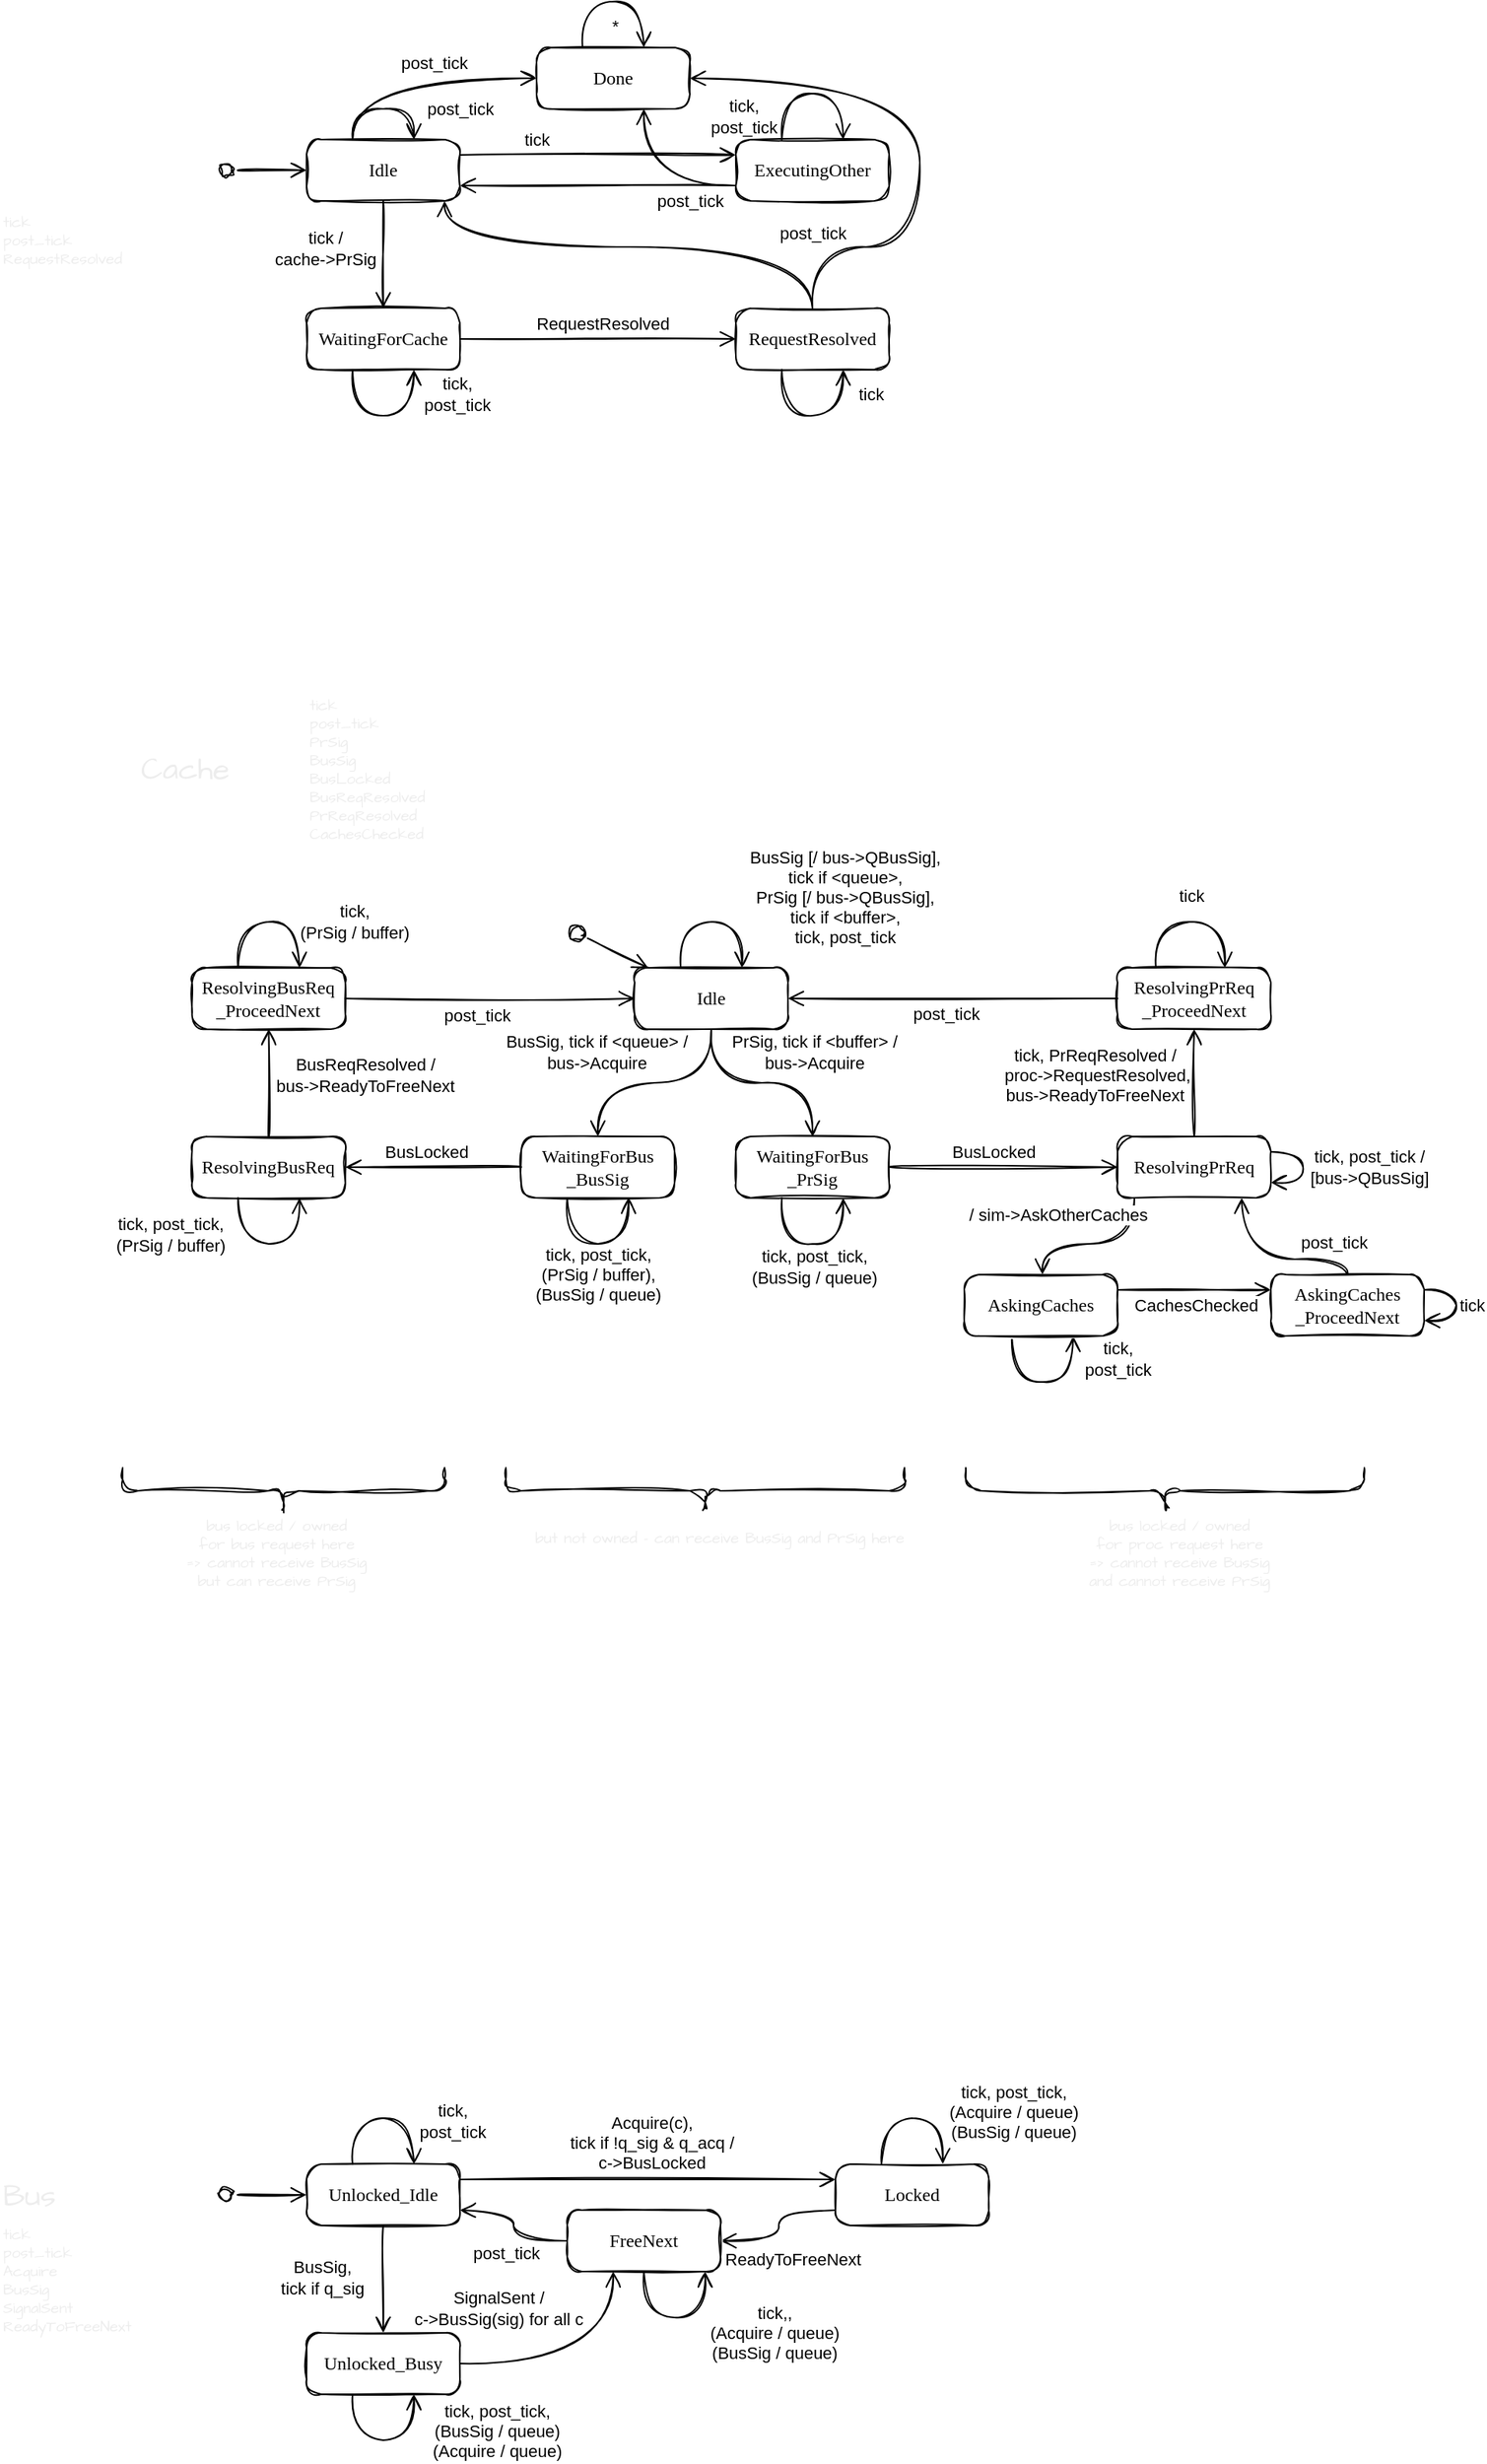 <mxfile version="20.5.3"><diagram name="Page-1" id="58cdce13-f638-feb5-8d6f-7d28b1aa9fa0"><mxGraphModel dx="981" dy="528" grid="1" gridSize="10" guides="1" tooltips="1" connect="1" arrows="1" fold="1" page="1" pageScale="1" pageWidth="1169" pageHeight="1654" math="0" shadow="0"><root><mxCell id="0"/><mxCell id="1" parent="0"/><mxCell id="382b91b5511bd0f7-1" value="" style="ellipse;html=1;shape=startState;rounded=1;shadow=0;comic=0;labelBackgroundColor=none;fontFamily=Verdana;fontSize=12;align=center;direction=south;sketch=1;" parent="1" vertex="1"><mxGeometry x="160" y="112.5" width="15" height="15" as="geometry"/></mxCell><mxCell id="382b91b5511bd0f7-6" value="Idle" style="rounded=1;whiteSpace=wrap;html=1;arcSize=24;shadow=0;comic=0;labelBackgroundColor=none;fontFamily=Verdana;fontSize=12;align=center;sketch=1;" parent="1" vertex="1"><mxGeometry x="220" y="100" width="100" height="40" as="geometry"/></mxCell><mxCell id="2a3bc250acf0617d-9" style="edgeStyle=orthogonalEdgeStyle;html=1;labelBackgroundColor=none;endArrow=open;endSize=8;fontFamily=Verdana;fontSize=12;align=left;rounded=1;sketch=1;curved=1;" parent="1" source="382b91b5511bd0f7-1" target="382b91b5511bd0f7-6" edge="1"><mxGeometry relative="1" as="geometry"/></mxCell><mxCell id="48g4FuNaFuZ4xopkXNud-1" value="ExecutingOther" style="rounded=1;whiteSpace=wrap;html=1;arcSize=24;shadow=0;comic=0;labelBackgroundColor=none;fontFamily=Verdana;fontSize=12;align=center;sketch=1;" parent="1" vertex="1"><mxGeometry x="500" y="100" width="100" height="40" as="geometry"/></mxCell><mxCell id="48g4FuNaFuZ4xopkXNud-3" style="edgeStyle=orthogonalEdgeStyle;html=1;labelBackgroundColor=none;endArrow=open;endSize=8;fontFamily=Verdana;fontSize=12;align=left;rounded=1;sketch=1;curved=1;" parent="1" source="382b91b5511bd0f7-6" target="48g4FuNaFuZ4xopkXNud-1" edge="1"><mxGeometry relative="1" as="geometry"><Array as="points"><mxPoint x="480" y="110"/><mxPoint x="480" y="110"/></Array><mxPoint x="340" y="190" as="sourcePoint"/><mxPoint x="340" y="130" as="targetPoint"/></mxGeometry></mxCell><mxCell id="48g4FuNaFuZ4xopkXNud-19" value="tick" style="edgeLabel;html=1;align=center;verticalAlign=middle;resizable=0;points=[];rounded=1;sketch=1;" parent="48g4FuNaFuZ4xopkXNud-3" vertex="1" connectable="0"><mxGeometry x="0.109" y="-1" relative="1" as="geometry"><mxPoint x="-50" y="-11" as="offset"/></mxGeometry></mxCell><mxCell id="48g4FuNaFuZ4xopkXNud-4" value="Done" style="rounded=1;whiteSpace=wrap;html=1;arcSize=24;shadow=0;comic=0;labelBackgroundColor=none;fontFamily=Verdana;fontSize=12;align=center;sketch=1;" parent="1" vertex="1"><mxGeometry x="370" y="40" width="100" height="40" as="geometry"/></mxCell><mxCell id="48g4FuNaFuZ4xopkXNud-5" style="edgeStyle=orthogonalEdgeStyle;html=1;labelBackgroundColor=none;endArrow=open;endSize=8;fontFamily=Verdana;fontSize=12;align=left;rounded=1;sketch=1;curved=1;" parent="1" source="382b91b5511bd0f7-6" target="48g4FuNaFuZ4xopkXNud-4" edge="1"><mxGeometry relative="1" as="geometry"><Array as="points"><mxPoint x="250" y="60"/></Array><mxPoint x="130" y="60.029" as="sourcePoint"/><mxPoint x="150" y="70" as="targetPoint"/></mxGeometry></mxCell><mxCell id="48g4FuNaFuZ4xopkXNud-18" value="&lt;div&gt;post_tick&lt;/div&gt;" style="edgeLabel;html=1;align=center;verticalAlign=middle;resizable=0;points=[];rounded=1;sketch=1;" parent="48g4FuNaFuZ4xopkXNud-5" vertex="1" connectable="0"><mxGeometry x="0.135" relative="1" as="geometry"><mxPoint x="2" y="-10" as="offset"/></mxGeometry></mxCell><mxCell id="48g4FuNaFuZ4xopkXNud-6" value="WaitingForCache" style="rounded=1;whiteSpace=wrap;html=1;arcSize=24;shadow=0;comic=0;labelBackgroundColor=none;fontFamily=Verdana;fontSize=12;align=center;sketch=1;" parent="1" vertex="1"><mxGeometry x="220" y="210" width="100" height="40" as="geometry"/></mxCell><mxCell id="48g4FuNaFuZ4xopkXNud-7" style="edgeStyle=orthogonalEdgeStyle;html=1;labelBackgroundColor=none;endArrow=open;endSize=8;fontFamily=Verdana;fontSize=12;align=left;rounded=1;sketch=1;curved=1;" parent="1" source="382b91b5511bd0f7-6" target="48g4FuNaFuZ4xopkXNud-6" edge="1"><mxGeometry relative="1" as="geometry"><Array as="points"><mxPoint x="270" y="170"/><mxPoint x="270" y="170"/></Array><mxPoint x="280.029" y="110" as="sourcePoint"/><mxPoint x="400" y="70.029" as="targetPoint"/></mxGeometry></mxCell><mxCell id="48g4FuNaFuZ4xopkXNud-79" value="&lt;div&gt;tick / &lt;br&gt;&lt;/div&gt;&lt;div&gt;cache-&amp;gt;PrSig&lt;/div&gt;" style="edgeLabel;html=1;align=center;verticalAlign=middle;resizable=0;points=[];rounded=1;sketch=1;" parent="48g4FuNaFuZ4xopkXNud-7" vertex="1" connectable="0"><mxGeometry x="-0.678" relative="1" as="geometry"><mxPoint x="-38" y="19" as="offset"/></mxGeometry></mxCell><mxCell id="48g4FuNaFuZ4xopkXNud-8" value="RequestResolved" style="rounded=1;whiteSpace=wrap;html=1;arcSize=24;shadow=0;comic=0;labelBackgroundColor=none;fontFamily=Verdana;fontSize=12;align=center;sketch=1;" parent="1" vertex="1"><mxGeometry x="500" y="210" width="100" height="40" as="geometry"/></mxCell><mxCell id="48g4FuNaFuZ4xopkXNud-9" style="edgeStyle=orthogonalEdgeStyle;html=1;labelBackgroundColor=none;endArrow=open;endSize=8;fontFamily=Verdana;fontSize=12;align=left;rounded=1;sketch=1;curved=1;" parent="1" source="48g4FuNaFuZ4xopkXNud-6" target="48g4FuNaFuZ4xopkXNud-8" edge="1"><mxGeometry relative="1" as="geometry"><Array as="points"><mxPoint x="420" y="230"/><mxPoint x="420" y="230"/></Array><mxPoint x="610.029" y="160" as="sourcePoint"/><mxPoint x="740" y="90.029" as="targetPoint"/></mxGeometry></mxCell><mxCell id="48g4FuNaFuZ4xopkXNud-21" value="RequestResolved" style="edgeLabel;html=1;align=center;verticalAlign=middle;resizable=0;points=[];rounded=1;sketch=1;" parent="48g4FuNaFuZ4xopkXNud-9" vertex="1" connectable="0"><mxGeometry x="-0.063" relative="1" as="geometry"><mxPoint x="8" y="-10" as="offset"/></mxGeometry></mxCell><mxCell id="48g4FuNaFuZ4xopkXNud-10" style="edgeStyle=orthogonalEdgeStyle;html=1;labelBackgroundColor=none;endArrow=open;endSize=8;fontFamily=Verdana;fontSize=12;align=left;rounded=1;sketch=1;curved=1;" parent="1" source="48g4FuNaFuZ4xopkXNud-8" target="382b91b5511bd0f7-6" edge="1"><mxGeometry relative="1" as="geometry"><Array as="points"><mxPoint x="550" y="170"/><mxPoint x="310" y="170"/></Array><mxPoint x="330" y="240" as="sourcePoint"/><mxPoint x="590" y="240" as="targetPoint"/></mxGeometry></mxCell><mxCell id="48g4FuNaFuZ4xopkXNud-11" style="edgeStyle=orthogonalEdgeStyle;html=1;labelBackgroundColor=none;endArrow=open;endSize=8;fontFamily=Verdana;fontSize=12;align=left;rounded=1;sketch=1;curved=1;" parent="1" source="48g4FuNaFuZ4xopkXNud-8" target="48g4FuNaFuZ4xopkXNud-4" edge="1"><mxGeometry relative="1" as="geometry"><Array as="points"><mxPoint x="550" y="170"/><mxPoint x="620" y="170"/><mxPoint x="620" y="60"/></Array><mxPoint x="640.029" y="220" as="sourcePoint"/><mxPoint x="320.029" y="150" as="targetPoint"/></mxGeometry></mxCell><mxCell id="48g4FuNaFuZ4xopkXNud-16" value="post_tick" style="edgeLabel;html=1;align=center;verticalAlign=middle;resizable=0;points=[];rounded=1;sketch=1;" parent="48g4FuNaFuZ4xopkXNud-11" vertex="1" connectable="0"><mxGeometry x="-0.924" y="-1" relative="1" as="geometry"><mxPoint x="-1" y="-35" as="offset"/></mxGeometry></mxCell><mxCell id="48g4FuNaFuZ4xopkXNud-12" style="edgeStyle=orthogonalEdgeStyle;html=1;labelBackgroundColor=none;endArrow=open;endSize=8;fontFamily=Verdana;fontSize=12;align=left;rounded=1;sketch=1;curved=1;" parent="1" source="48g4FuNaFuZ4xopkXNud-1" target="48g4FuNaFuZ4xopkXNud-1" edge="1"><mxGeometry relative="1" as="geometry"><Array as="points"><mxPoint x="530" y="70"/><mxPoint x="570" y="70"/></Array><mxPoint x="499.999" y="80" as="sourcePoint"/><mxPoint x="619.97" y="40.029" as="targetPoint"/></mxGeometry></mxCell><mxCell id="48g4FuNaFuZ4xopkXNud-34" value="&lt;div&gt;tick,&lt;/div&gt;&lt;div&gt;post_tick&lt;br&gt;&lt;/div&gt;" style="edgeLabel;html=1;align=center;verticalAlign=middle;resizable=0;points=[];rounded=1;sketch=1;" parent="48g4FuNaFuZ4xopkXNud-12" vertex="1" connectable="0"><mxGeometry x="-0.175" y="-2" relative="1" as="geometry"><mxPoint x="-37" y="13" as="offset"/></mxGeometry></mxCell><mxCell id="48g4FuNaFuZ4xopkXNud-13" style="edgeStyle=orthogonalEdgeStyle;html=1;labelBackgroundColor=none;endArrow=open;endSize=8;fontFamily=Verdana;fontSize=12;align=left;rounded=1;sketch=1;curved=1;" parent="1" source="48g4FuNaFuZ4xopkXNud-6" target="48g4FuNaFuZ4xopkXNud-6" edge="1"><mxGeometry relative="1" as="geometry"><Array as="points"><mxPoint x="250" y="280"/><mxPoint x="290" y="280"/></Array><mxPoint x="620.029" y="319.97" as="sourcePoint"/><mxPoint x="660.029" y="319.97" as="targetPoint"/></mxGeometry></mxCell><mxCell id="48g4FuNaFuZ4xopkXNud-17" value="&lt;div&gt;tick,&lt;/div&gt;&lt;div&gt;post_tick&lt;br&gt;&lt;/div&gt;" style="edgeLabel;html=1;align=center;verticalAlign=middle;resizable=0;points=[];rounded=1;sketch=1;" parent="48g4FuNaFuZ4xopkXNud-13" vertex="1" connectable="0"><mxGeometry x="0.157" y="-2" relative="1" as="geometry"><mxPoint x="40" y="-16" as="offset"/></mxGeometry></mxCell><mxCell id="48g4FuNaFuZ4xopkXNud-14" style="edgeStyle=orthogonalEdgeStyle;html=1;labelBackgroundColor=none;endArrow=open;endSize=8;fontFamily=Verdana;fontSize=12;align=left;rounded=1;sketch=1;curved=1;" parent="1" source="48g4FuNaFuZ4xopkXNud-1" target="382b91b5511bd0f7-6" edge="1"><mxGeometry relative="1" as="geometry"><Array as="points"><mxPoint x="450" y="130"/><mxPoint x="450" y="130"/></Array><mxPoint x="330" y="120.029" as="sourcePoint"/><mxPoint x="590" y="120.029" as="targetPoint"/></mxGeometry></mxCell><mxCell id="48g4FuNaFuZ4xopkXNud-20" value="post_tick" style="edgeLabel;html=1;align=center;verticalAlign=middle;resizable=0;points=[];rounded=1;sketch=1;" parent="48g4FuNaFuZ4xopkXNud-14" vertex="1" connectable="0"><mxGeometry x="-0.052" y="1" relative="1" as="geometry"><mxPoint x="55" y="9" as="offset"/></mxGeometry></mxCell><mxCell id="48g4FuNaFuZ4xopkXNud-22" value="" style="ellipse;html=1;shape=startState;rounded=1;shadow=0;comic=0;labelBackgroundColor=none;fontFamily=Verdana;fontSize=12;align=center;direction=south;sketch=1;" parent="1" vertex="1"><mxGeometry x="389" y="610" width="15" height="15" as="geometry"/></mxCell><mxCell id="48g4FuNaFuZ4xopkXNud-23" value="Idle" style="rounded=1;whiteSpace=wrap;html=1;arcSize=24;shadow=0;comic=0;labelBackgroundColor=none;fontFamily=Verdana;fontSize=12;align=center;sketch=1;" parent="1" vertex="1"><mxGeometry x="434" y="639.97" width="100" height="40" as="geometry"/></mxCell><mxCell id="48g4FuNaFuZ4xopkXNud-24" style="html=1;labelBackgroundColor=none;endArrow=open;endSize=8;fontFamily=Verdana;fontSize=12;align=left;rounded=1;sketch=1;" parent="1" source="48g4FuNaFuZ4xopkXNud-22" target="48g4FuNaFuZ4xopkXNud-23" edge="1"><mxGeometry relative="1" as="geometry"/></mxCell><mxCell id="48g4FuNaFuZ4xopkXNud-26" value="ResolvingPrReq" style="rounded=1;whiteSpace=wrap;html=1;arcSize=24;shadow=0;comic=0;labelBackgroundColor=none;fontFamily=Verdana;fontSize=12;align=center;sketch=1;" parent="1" vertex="1"><mxGeometry x="749" y="749.97" width="100" height="40" as="geometry"/></mxCell><mxCell id="48g4FuNaFuZ4xopkXNud-30" style="edgeStyle=orthogonalEdgeStyle;html=1;labelBackgroundColor=none;endArrow=open;endSize=8;fontFamily=Verdana;fontSize=12;align=left;rounded=1;sketch=1;curved=1;" parent="1" source="48g4FuNaFuZ4xopkXNud-23" target="48g4FuNaFuZ4xopkXNud-23" edge="1"><mxGeometry relative="1" as="geometry"><Array as="points"><mxPoint x="464" y="610"/><mxPoint x="504" y="610"/></Array><mxPoint x="388.999" y="589.94" as="sourcePoint"/><mxPoint x="428.999" y="589.94" as="targetPoint"/></mxGeometry></mxCell><mxCell id="48g4FuNaFuZ4xopkXNud-31" value="&lt;div&gt;BusSig [/ bus-&amp;gt;QBusSig], &lt;br&gt;&lt;/div&gt;&lt;div&gt;tick if &amp;lt;queue&amp;gt;,&lt;/div&gt;&lt;div&gt;PrSig [/ bus-&amp;gt;QBusSig],&lt;br&gt;&lt;/div&gt;&lt;div&gt;tick if &amp;lt;buffer&amp;gt;,&lt;/div&gt;&lt;div&gt;tick, post_tick&lt;/div&gt;" style="edgeLabel;html=1;align=center;verticalAlign=middle;resizable=0;points=[];rounded=1;sketch=1;" parent="48g4FuNaFuZ4xopkXNud-30" vertex="1" connectable="0"><mxGeometry x="0.157" y="-2" relative="1" as="geometry"><mxPoint x="79" y="-18" as="offset"/></mxGeometry></mxCell><mxCell id="48g4FuNaFuZ4xopkXNud-35" style="edgeStyle=orthogonalEdgeStyle;html=1;labelBackgroundColor=none;endArrow=open;endSize=8;fontFamily=Verdana;fontSize=12;align=left;rounded=1;sketch=1;curved=1;" parent="1" source="48g4FuNaFuZ4xopkXNud-26" target="48g4FuNaFuZ4xopkXNud-26" edge="1"><mxGeometry relative="1" as="geometry"><Array as="points"><mxPoint x="870" y="760"/><mxPoint x="870" y="780"/></Array><mxPoint x="778.999" y="639.97" as="sourcePoint"/><mxPoint x="904" y="810" as="targetPoint"/></mxGeometry></mxCell><mxCell id="48g4FuNaFuZ4xopkXNud-36" value="&lt;div&gt;tick, post_tick / &lt;br&gt;&lt;/div&gt;&lt;div&gt;[bus-&amp;gt;QBusSig]&lt;/div&gt;" style="edgeLabel;html=1;align=center;verticalAlign=middle;resizable=0;points=[];rounded=1;sketch=1;" parent="48g4FuNaFuZ4xopkXNud-35" vertex="1" connectable="0"><mxGeometry x="-0.175" y="-2" relative="1" as="geometry"><mxPoint x="45" y="5" as="offset"/></mxGeometry></mxCell><mxCell id="48g4FuNaFuZ4xopkXNud-38" value="&lt;div&gt;WaitingForBus&lt;/div&gt;&lt;div&gt;_PrSig&lt;br&gt;&lt;/div&gt;" style="rounded=1;whiteSpace=wrap;html=1;arcSize=24;shadow=0;comic=0;labelBackgroundColor=none;fontFamily=Verdana;fontSize=12;align=center;sketch=1;" parent="1" vertex="1"><mxGeometry x="500" y="749.97" width="100" height="40" as="geometry"/></mxCell><mxCell id="48g4FuNaFuZ4xopkXNud-39" style="edgeStyle=orthogonalEdgeStyle;html=1;labelBackgroundColor=none;endArrow=open;endSize=8;fontFamily=Verdana;fontSize=12;align=left;rounded=1;sketch=1;curved=1;" parent="1" source="48g4FuNaFuZ4xopkXNud-23" target="48g4FuNaFuZ4xopkXNud-38" edge="1"><mxGeometry relative="1" as="geometry"><Array as="points"/><mxPoint x="484.029" y="679.97" as="sourcePoint"/><mxPoint x="614" y="609.999" as="targetPoint"/></mxGeometry></mxCell><mxCell id="48g4FuNaFuZ4xopkXNud-42" value="&lt;div&gt;PrSig, tick if &amp;lt;buffer&amp;gt; /&lt;/div&gt;&lt;div&gt;bus-&amp;gt;Acquire&lt;br&gt;&lt;/div&gt;" style="edgeLabel;html=1;align=center;verticalAlign=middle;resizable=0;points=[];rounded=1;sketch=1;" parent="48g4FuNaFuZ4xopkXNud-39" vertex="1" connectable="0"><mxGeometry x="0.269" y="1" relative="1" as="geometry"><mxPoint x="15" y="-19" as="offset"/></mxGeometry></mxCell><mxCell id="48g4FuNaFuZ4xopkXNud-40" style="edgeStyle=orthogonalEdgeStyle;html=1;labelBackgroundColor=none;endArrow=open;endSize=8;fontFamily=Verdana;fontSize=12;align=left;rounded=1;sketch=1;curved=1;" parent="1" source="48g4FuNaFuZ4xopkXNud-38" target="48g4FuNaFuZ4xopkXNud-38" edge="1"><mxGeometry relative="1" as="geometry"><Array as="points"><mxPoint x="530" y="820"/><mxPoint x="570" y="820"/></Array><mxPoint x="834.029" y="859.94" as="sourcePoint"/><mxPoint x="874.029" y="859.94" as="targetPoint"/></mxGeometry></mxCell><mxCell id="48g4FuNaFuZ4xopkXNud-41" value="&lt;div&gt;tick, post_tick,&lt;/div&gt;&lt;div&gt;(BusSig / queue)&lt;br&gt;&lt;/div&gt;" style="edgeLabel;html=1;align=center;verticalAlign=middle;resizable=0;points=[];rounded=1;sketch=1;" parent="48g4FuNaFuZ4xopkXNud-40" vertex="1" connectable="0"><mxGeometry x="0.157" y="-2" relative="1" as="geometry"><mxPoint x="-7" y="13" as="offset"/></mxGeometry></mxCell><mxCell id="48g4FuNaFuZ4xopkXNud-43" style="edgeStyle=orthogonalEdgeStyle;html=1;labelBackgroundColor=none;endArrow=open;endSize=8;fontFamily=Verdana;fontSize=12;align=left;rounded=1;sketch=1;curved=1;" parent="1" source="48g4FuNaFuZ4xopkXNud-38" target="48g4FuNaFuZ4xopkXNud-26" edge="1"><mxGeometry relative="1" as="geometry"><Array as="points"><mxPoint x="829" y="769.97"/></Array><mxPoint x="544" y="659.999" as="sourcePoint"/><mxPoint x="789" y="659.999" as="targetPoint"/></mxGeometry></mxCell><mxCell id="48g4FuNaFuZ4xopkXNud-44" value="&lt;div&gt;BusLocked&lt;/div&gt;" style="edgeLabel;html=1;align=center;verticalAlign=middle;resizable=0;points=[];rounded=1;sketch=1;" parent="48g4FuNaFuZ4xopkXNud-43" vertex="1" connectable="0"><mxGeometry x="0.135" relative="1" as="geometry"><mxPoint x="-17" y="-10" as="offset"/></mxGeometry></mxCell><mxCell id="48g4FuNaFuZ4xopkXNud-45" value="" style="ellipse;html=1;shape=startState;rounded=1;shadow=0;comic=0;labelBackgroundColor=none;fontFamily=Verdana;fontSize=12;align=center;direction=south;sketch=1;" parent="1" vertex="1"><mxGeometry x="160" y="1432.5" width="15" height="15" as="geometry"/></mxCell><mxCell id="48g4FuNaFuZ4xopkXNud-46" value="Unlocked_Idle" style="rounded=1;whiteSpace=wrap;html=1;arcSize=24;shadow=0;comic=0;labelBackgroundColor=none;fontFamily=Verdana;fontSize=12;align=center;sketch=1;" parent="1" vertex="1"><mxGeometry x="220" y="1420" width="100" height="40" as="geometry"/></mxCell><mxCell id="48g4FuNaFuZ4xopkXNud-47" style="edgeStyle=orthogonalEdgeStyle;html=1;labelBackgroundColor=none;endArrow=open;endSize=8;fontFamily=Verdana;fontSize=12;align=left;rounded=1;sketch=1;curved=1;" parent="1" source="48g4FuNaFuZ4xopkXNud-45" target="48g4FuNaFuZ4xopkXNud-46" edge="1"><mxGeometry relative="1" as="geometry"/></mxCell><mxCell id="48g4FuNaFuZ4xopkXNud-48" value="Locked" style="rounded=1;whiteSpace=wrap;html=1;arcSize=24;shadow=0;comic=0;labelBackgroundColor=none;fontFamily=Verdana;fontSize=12;align=center;sketch=1;" parent="1" vertex="1"><mxGeometry x="565" y="1420" width="100" height="40" as="geometry"/></mxCell><mxCell id="48g4FuNaFuZ4xopkXNud-49" style="edgeStyle=orthogonalEdgeStyle;html=1;labelBackgroundColor=none;endArrow=open;endSize=8;fontFamily=Verdana;fontSize=12;align=left;rounded=1;sketch=1;curved=1;" parent="1" source="48g4FuNaFuZ4xopkXNud-46" target="48g4FuNaFuZ4xopkXNud-48" edge="1"><mxGeometry relative="1" as="geometry"><Array as="points"><mxPoint x="415" y="1430"/><mxPoint x="415" y="1430"/></Array><mxPoint x="130" y="1380.029" as="sourcePoint"/><mxPoint x="150" y="1390" as="targetPoint"/></mxGeometry></mxCell><mxCell id="48g4FuNaFuZ4xopkXNud-50" value="&lt;div&gt;Acquire(c),&lt;/div&gt;&lt;div&gt;tick if !q_sig &amp;amp; q_acq / &lt;br&gt;&lt;/div&gt;&lt;div&gt;c-&amp;gt;BusLocked&lt;/div&gt;" style="edgeLabel;html=1;align=center;verticalAlign=middle;resizable=0;points=[];rounded=1;sketch=1;" parent="48g4FuNaFuZ4xopkXNud-49" vertex="1" connectable="0"><mxGeometry x="0.135" relative="1" as="geometry"><mxPoint x="-14" y="-24" as="offset"/></mxGeometry></mxCell><mxCell id="48g4FuNaFuZ4xopkXNud-51" style="edgeStyle=orthogonalEdgeStyle;html=1;labelBackgroundColor=none;endArrow=open;endSize=8;fontFamily=Verdana;fontSize=12;align=left;rounded=1;sketch=1;curved=1;" parent="1" source="48g4FuNaFuZ4xopkXNud-46" target="48g4FuNaFuZ4xopkXNud-46" edge="1"><mxGeometry relative="1" as="geometry"><Array as="points"><mxPoint x="250" y="1390"/><mxPoint x="290" y="1390"/></Array><mxPoint x="174.999" y="1369.97" as="sourcePoint"/><mxPoint x="214.999" y="1369.97" as="targetPoint"/></mxGeometry></mxCell><mxCell id="48g4FuNaFuZ4xopkXNud-52" value="&lt;div&gt;tick,&lt;/div&gt;&lt;div&gt;post_tick&lt;br&gt;&lt;/div&gt;" style="edgeLabel;html=1;align=center;verticalAlign=middle;resizable=0;points=[];rounded=1;sketch=1;" parent="48g4FuNaFuZ4xopkXNud-51" vertex="1" connectable="0"><mxGeometry x="0.157" y="-2" relative="1" as="geometry"><mxPoint x="37" as="offset"/></mxGeometry></mxCell><mxCell id="48g4FuNaFuZ4xopkXNud-53" style="edgeStyle=orthogonalEdgeStyle;html=1;labelBackgroundColor=none;endArrow=open;endSize=8;fontFamily=Verdana;fontSize=12;align=left;rounded=1;sketch=1;curved=1;" parent="1" source="48g4FuNaFuZ4xopkXNud-48" target="48g4FuNaFuZ4xopkXNud-64" edge="1"><mxGeometry relative="1" as="geometry"><Array as="points"><mxPoint x="528" y="1450"/><mxPoint x="528" y="1470"/></Array><mxPoint x="330" y="1459.999" as="sourcePoint"/><mxPoint x="575" y="1459.999" as="targetPoint"/></mxGeometry></mxCell><mxCell id="48g4FuNaFuZ4xopkXNud-54" value="ReadyToFreeNext" style="edgeLabel;html=1;align=center;verticalAlign=middle;resizable=0;points=[];rounded=1;sketch=1;" parent="48g4FuNaFuZ4xopkXNud-53" vertex="1" connectable="0"><mxGeometry x="0.135" relative="1" as="geometry"><mxPoint x="9" y="15" as="offset"/></mxGeometry></mxCell><mxCell id="48g4FuNaFuZ4xopkXNud-55" style="edgeStyle=orthogonalEdgeStyle;html=1;labelBackgroundColor=none;endArrow=open;endSize=8;fontFamily=Verdana;fontSize=12;align=left;rounded=1;sketch=1;curved=1;" parent="1" source="48g4FuNaFuZ4xopkXNud-48" target="48g4FuNaFuZ4xopkXNud-48" edge="1"><mxGeometry relative="1" as="geometry"><Array as="points"><mxPoint x="595" y="1390"/><mxPoint x="635" y="1390"/></Array><mxPoint x="594.999" y="1420" as="sourcePoint"/><mxPoint x="634.999" y="1420" as="targetPoint"/></mxGeometry></mxCell><mxCell id="48g4FuNaFuZ4xopkXNud-56" value="&lt;div&gt;tick, post_tick,&lt;/div&gt;&lt;div&gt;(Acquire / queue)&lt;/div&gt;&lt;div&gt;(BusSig / queue)&lt;br&gt;&lt;/div&gt;" style="edgeLabel;html=1;align=center;verticalAlign=middle;resizable=0;points=[];rounded=1;sketch=1;" parent="48g4FuNaFuZ4xopkXNud-55" vertex="1" connectable="0"><mxGeometry x="-0.175" y="-2" relative="1" as="geometry"><mxPoint x="74" y="-6" as="offset"/></mxGeometry></mxCell><mxCell id="48g4FuNaFuZ4xopkXNud-57" value="Unlocked_Busy" style="rounded=1;whiteSpace=wrap;html=1;arcSize=24;shadow=0;comic=0;labelBackgroundColor=none;fontFamily=Verdana;fontSize=12;align=center;sketch=1;" parent="1" vertex="1"><mxGeometry x="220" y="1530" width="100" height="40" as="geometry"/></mxCell><mxCell id="48g4FuNaFuZ4xopkXNud-58" style="edgeStyle=orthogonalEdgeStyle;html=1;labelBackgroundColor=none;endArrow=open;endSize=8;fontFamily=Verdana;fontSize=12;align=left;rounded=1;sketch=1;curved=1;" parent="1" source="48g4FuNaFuZ4xopkXNud-46" target="48g4FuNaFuZ4xopkXNud-57" edge="1"><mxGeometry relative="1" as="geometry"><Array as="points"><mxPoint x="270" y="1480"/><mxPoint x="270" y="1480"/></Array><mxPoint x="270.029" y="1460" as="sourcePoint"/><mxPoint x="400" y="1390.029" as="targetPoint"/></mxGeometry></mxCell><mxCell id="48g4FuNaFuZ4xopkXNud-59" value="&lt;div&gt;BusSig, &lt;br&gt;&lt;/div&gt;&lt;div&gt;tick if q_sig&lt;br&gt;&lt;/div&gt;" style="edgeLabel;html=1;align=center;verticalAlign=middle;resizable=0;points=[];rounded=1;sketch=1;" parent="48g4FuNaFuZ4xopkXNud-58" vertex="1" connectable="0"><mxGeometry x="0.269" y="1" relative="1" as="geometry"><mxPoint x="-41" y="-11" as="offset"/></mxGeometry></mxCell><mxCell id="48g4FuNaFuZ4xopkXNud-60" style="edgeStyle=orthogonalEdgeStyle;html=1;labelBackgroundColor=none;endArrow=open;endSize=8;fontFamily=Verdana;fontSize=12;align=left;rounded=1;sketch=1;curved=1;" parent="1" source="48g4FuNaFuZ4xopkXNud-57" target="48g4FuNaFuZ4xopkXNud-57" edge="1"><mxGeometry relative="1" as="geometry"><Array as="points"><mxPoint x="250" y="1600"/><mxPoint x="290" y="1600"/></Array><mxPoint x="620.029" y="1639.97" as="sourcePoint"/><mxPoint x="660.029" y="1639.97" as="targetPoint"/></mxGeometry></mxCell><mxCell id="48g4FuNaFuZ4xopkXNud-61" value="&lt;div&gt;tick, post_tick,&lt;/div&gt;&lt;div&gt;(BusSig / queue)&lt;/div&gt;&lt;div&gt;(Acquire / queue)&lt;br&gt;&lt;/div&gt;" style="edgeLabel;html=1;align=center;verticalAlign=middle;resizable=0;points=[];rounded=1;sketch=1;" parent="48g4FuNaFuZ4xopkXNud-60" vertex="1" connectable="0"><mxGeometry x="0.157" y="-2" relative="1" as="geometry"><mxPoint x="66" y="-8" as="offset"/></mxGeometry></mxCell><mxCell id="48g4FuNaFuZ4xopkXNud-64" value="FreeNext" style="rounded=1;whiteSpace=wrap;html=1;arcSize=24;shadow=0;comic=0;labelBackgroundColor=none;fontFamily=Verdana;fontSize=12;align=center;sketch=1;" parent="1" vertex="1"><mxGeometry x="390" y="1450" width="100" height="40" as="geometry"/></mxCell><mxCell id="48g4FuNaFuZ4xopkXNud-65" style="edgeStyle=orthogonalEdgeStyle;html=1;labelBackgroundColor=none;endArrow=open;endSize=8;fontFamily=Verdana;fontSize=12;align=left;rounded=1;sketch=1;curved=1;" parent="1" source="48g4FuNaFuZ4xopkXNud-64" target="48g4FuNaFuZ4xopkXNud-46" edge="1"><mxGeometry relative="1" as="geometry"><Array as="points"><mxPoint x="355" y="1470"/><mxPoint x="355" y="1450"/></Array><mxPoint x="415" y="1349.999" as="sourcePoint"/><mxPoint x="340" y="1379.999" as="targetPoint"/></mxGeometry></mxCell><mxCell id="48g4FuNaFuZ4xopkXNud-66" value="post_tick" style="edgeLabel;html=1;align=center;verticalAlign=middle;resizable=0;points=[];rounded=1;sketch=1;" parent="48g4FuNaFuZ4xopkXNud-65" vertex="1" connectable="0"><mxGeometry x="0.135" relative="1" as="geometry"><mxPoint x="-5" y="24" as="offset"/></mxGeometry></mxCell><mxCell id="48g4FuNaFuZ4xopkXNud-68" style="edgeStyle=orthogonalEdgeStyle;html=1;labelBackgroundColor=none;endArrow=open;endSize=8;fontFamily=Verdana;fontSize=12;align=left;rounded=1;sketch=1;curved=1;" parent="1" source="48g4FuNaFuZ4xopkXNud-57" target="48g4FuNaFuZ4xopkXNud-64" edge="1"><mxGeometry relative="1" as="geometry"><Array as="points"><mxPoint x="420" y="1550"/></Array><mxPoint x="260.029" y="1470" as="sourcePoint"/><mxPoint x="260.029" y="1540" as="targetPoint"/></mxGeometry></mxCell><mxCell id="48g4FuNaFuZ4xopkXNud-69" value="&lt;div&gt;SignalSent /&lt;/div&gt;&lt;div&gt;c-&amp;gt;BusSig(sig) for all c&lt;br&gt;&lt;/div&gt;" style="edgeLabel;html=1;align=center;verticalAlign=middle;resizable=0;points=[];rounded=1;sketch=1;" parent="48g4FuNaFuZ4xopkXNud-68" vertex="1" connectable="0"><mxGeometry x="0.269" y="1" relative="1" as="geometry"><mxPoint x="-74" y="-35" as="offset"/></mxGeometry></mxCell><mxCell id="48g4FuNaFuZ4xopkXNud-74" value="&lt;div&gt;ResolvingPrReq&lt;/div&gt;&lt;div&gt;_ProceedNext&lt;br&gt;&lt;/div&gt;" style="rounded=1;whiteSpace=wrap;html=1;arcSize=24;shadow=0;comic=0;labelBackgroundColor=none;fontFamily=Verdana;fontSize=12;align=center;sketch=1;" parent="1" vertex="1"><mxGeometry x="749" y="639.97" width="100" height="40" as="geometry"/></mxCell><mxCell id="48g4FuNaFuZ4xopkXNud-75" style="edgeStyle=orthogonalEdgeStyle;html=1;labelBackgroundColor=none;endArrow=open;endSize=8;fontFamily=Verdana;fontSize=12;align=left;rounded=1;sketch=1;curved=1;" parent="1" source="48g4FuNaFuZ4xopkXNud-26" target="48g4FuNaFuZ4xopkXNud-74" edge="1"><mxGeometry relative="1" as="geometry"><Array as="points"><mxPoint x="799" y="730"/><mxPoint x="799" y="730"/></Array><mxPoint x="789" y="649.97" as="sourcePoint"/><mxPoint x="829" y="649.97" as="targetPoint"/></mxGeometry></mxCell><mxCell id="48g4FuNaFuZ4xopkXNud-76" value="tick, PrReqResolved /&lt;div&gt;&amp;nbsp;proc-&amp;gt;RequestResolved,&lt;/div&gt;&lt;div&gt;bus-&amp;gt;ReadyToFreeNext&lt;br&gt;&lt;/div&gt;" style="edgeLabel;html=1;align=center;verticalAlign=middle;resizable=0;points=[];rounded=1;sketch=1;" parent="48g4FuNaFuZ4xopkXNud-75" vertex="1" connectable="0"><mxGeometry x="-0.175" y="-2" relative="1" as="geometry"><mxPoint x="-67" y="-11" as="offset"/></mxGeometry></mxCell><mxCell id="48g4FuNaFuZ4xopkXNud-77" style="edgeStyle=orthogonalEdgeStyle;html=1;labelBackgroundColor=none;endArrow=open;endSize=8;fontFamily=Verdana;fontSize=12;align=left;rounded=1;sketch=1;curved=1;" parent="1" source="48g4FuNaFuZ4xopkXNud-74" target="48g4FuNaFuZ4xopkXNud-23" edge="1"><mxGeometry relative="1" as="geometry"><Array as="points"><mxPoint x="664" y="660"/><mxPoint x="664" y="660"/></Array><mxPoint x="574.029" y="689.94" as="sourcePoint"/><mxPoint x="484" y="709.999" as="targetPoint"/></mxGeometry></mxCell><mxCell id="48g4FuNaFuZ4xopkXNud-78" value="post_tick" style="edgeLabel;html=1;align=center;verticalAlign=middle;resizable=0;points=[];rounded=1;sketch=1;" parent="48g4FuNaFuZ4xopkXNud-77" vertex="1" connectable="0"><mxGeometry x="-0.175" y="-2" relative="1" as="geometry"><mxPoint x="-24" y="12" as="offset"/></mxGeometry></mxCell><mxCell id="48g4FuNaFuZ4xopkXNud-80" style="edgeStyle=orthogonalEdgeStyle;html=1;labelBackgroundColor=none;endArrow=open;endSize=8;fontFamily=Verdana;fontSize=12;align=left;rounded=1;sketch=1;curved=1;" parent="1" source="48g4FuNaFuZ4xopkXNud-4" target="48g4FuNaFuZ4xopkXNud-4" edge="1"><mxGeometry relative="1" as="geometry"><Array as="points"><mxPoint x="400" y="10"/><mxPoint x="440" y="10"/></Array><mxPoint x="399.999" y="40" as="sourcePoint"/><mxPoint x="439.999" y="40" as="targetPoint"/></mxGeometry></mxCell><mxCell id="48g4FuNaFuZ4xopkXNud-81" value="*" style="edgeLabel;html=1;align=center;verticalAlign=middle;resizable=0;points=[];rounded=1;sketch=1;" parent="48g4FuNaFuZ4xopkXNud-80" vertex="1" connectable="0"><mxGeometry x="-0.175" y="-2" relative="1" as="geometry"><mxPoint x="9" y="14" as="offset"/></mxGeometry></mxCell><mxCell id="48g4FuNaFuZ4xopkXNud-84" style="edgeStyle=orthogonalEdgeStyle;html=1;labelBackgroundColor=none;endArrow=open;endSize=8;fontFamily=Verdana;fontSize=12;align=left;rounded=1;sketch=1;curved=1;" parent="1" source="48g4FuNaFuZ4xopkXNud-74" target="48g4FuNaFuZ4xopkXNud-74" edge="1"><mxGeometry relative="1" as="geometry"><Array as="points"><mxPoint x="774" y="610"/><mxPoint x="819" y="610"/></Array><mxPoint x="778.999" y="639.97" as="sourcePoint"/><mxPoint x="818.999" y="639.97" as="targetPoint"/></mxGeometry></mxCell><mxCell id="48g4FuNaFuZ4xopkXNud-85" value="&lt;div&gt;tick&lt;/div&gt;" style="edgeLabel;html=1;align=center;verticalAlign=middle;resizable=0;points=[];rounded=1;sketch=1;" parent="48g4FuNaFuZ4xopkXNud-84" vertex="1" connectable="0"><mxGeometry x="0.157" y="-2" relative="1" as="geometry"><mxPoint x="-8" y="-19" as="offset"/></mxGeometry></mxCell><mxCell id="48g4FuNaFuZ4xopkXNud-89" value="&lt;div align=&quot;left&quot;&gt;&lt;font color=&quot;#FFFFFF&quot;&gt;Processor&lt;/font&gt;&lt;/div&gt;" style="text;html=1;align=left;verticalAlign=middle;resizable=0;points=[];autosize=1;strokeColor=none;fillColor=none;fontSize=20;fontFamily=Architects Daughter;fontColor=#808080;sketch=1;hachureGap=4;jiggle=2;fontSource=https%3A%2F%2Ffonts.googleapis.com%2Fcss%3Ffamily%3DArchitects%2BDaughter;" parent="1" vertex="1"><mxGeometry x="20" y="100" width="120" height="40" as="geometry"/></mxCell><mxCell id="48g4FuNaFuZ4xopkXNud-90" value="&lt;div align=&quot;left&quot;&gt;&lt;font color=&quot;#EDEDED&quot;&gt;Cache&lt;/font&gt;&lt;/div&gt;" style="text;html=1;align=left;verticalAlign=middle;resizable=0;points=[];autosize=1;strokeColor=none;fillColor=none;fontSize=20;fontFamily=Architects Daughter;fontColor=#808080;sketch=1;hachureGap=4;jiggle=2;fontSource=https%3A%2F%2Ffonts.googleapis.com%2Fcss%3Ffamily%3DArchitects%2BDaughter;" parent="1" vertex="1"><mxGeometry x="110" y="489.97" width="80" height="40" as="geometry"/></mxCell><mxCell id="48g4FuNaFuZ4xopkXNud-91" value="&lt;div align=&quot;left&quot;&gt;&lt;font color=&quot;#EDEDED&quot;&gt;Bus&lt;/font&gt;&lt;/div&gt;" style="text;html=1;align=left;verticalAlign=middle;resizable=0;points=[];autosize=1;strokeColor=none;fillColor=none;fontSize=20;fontFamily=Architects Daughter;fontColor=#808080;sketch=1;hachureGap=4;jiggle=2;fontSource=https%3A%2F%2Ffonts.googleapis.com%2Fcss%3Ffamily%3DArchitects%2BDaughter;" parent="1" vertex="1"><mxGeometry x="20" y="1420" width="60" height="40" as="geometry"/></mxCell><mxCell id="48g4FuNaFuZ4xopkXNud-92" style="edgeStyle=orthogonalEdgeStyle;html=1;labelBackgroundColor=none;endArrow=open;endSize=8;fontFamily=Verdana;fontSize=12;align=left;rounded=1;sketch=1;curved=1;" parent="1" source="382b91b5511bd0f7-6" target="382b91b5511bd0f7-6" edge="1"><mxGeometry relative="1" as="geometry"><Array as="points"><mxPoint x="250" y="80"/><mxPoint x="290" y="80"/></Array><mxPoint x="190.0" y="70" as="sourcePoint"/><mxPoint x="230.0" y="70" as="targetPoint"/></mxGeometry></mxCell><mxCell id="48g4FuNaFuZ4xopkXNud-93" value="post_tick" style="edgeLabel;html=1;align=center;verticalAlign=middle;resizable=0;points=[];rounded=1;sketch=1;" parent="48g4FuNaFuZ4xopkXNud-92" vertex="1" connectable="0"><mxGeometry x="-0.175" y="-2" relative="1" as="geometry"><mxPoint x="57" y="-2" as="offset"/></mxGeometry></mxCell><mxCell id="48g4FuNaFuZ4xopkXNud-96" style="edgeStyle=orthogonalEdgeStyle;html=1;labelBackgroundColor=none;endArrow=open;endSize=8;fontFamily=Verdana;fontSize=12;align=left;rounded=1;sketch=1;curved=1;" parent="1" source="48g4FuNaFuZ4xopkXNud-8" target="48g4FuNaFuZ4xopkXNud-8" edge="1"><mxGeometry relative="1" as="geometry"><Array as="points"><mxPoint x="530" y="280"/><mxPoint x="570" y="280"/></Array><mxPoint x="530" y="260" as="sourcePoint"/><mxPoint x="570" y="260" as="targetPoint"/></mxGeometry></mxCell><mxCell id="48g4FuNaFuZ4xopkXNud-97" value="&lt;div&gt;tick&lt;/div&gt;" style="edgeLabel;html=1;align=center;verticalAlign=middle;resizable=0;points=[];rounded=1;sketch=1;" parent="48g4FuNaFuZ4xopkXNud-96" vertex="1" connectable="0"><mxGeometry x="0.157" y="-2" relative="1" as="geometry"><mxPoint x="30" y="-16" as="offset"/></mxGeometry></mxCell><mxCell id="48g4FuNaFuZ4xopkXNud-100" value="&lt;div style=&quot;font-size: 10px;&quot; align=&quot;left&quot;&gt;&lt;font style=&quot;font-size: 10px;&quot;&gt;tick&lt;/font&gt;&lt;/div&gt;&lt;div style=&quot;font-size: 10px;&quot; align=&quot;left&quot;&gt;&lt;font style=&quot;font-size: 10px;&quot;&gt;post_tick&lt;/font&gt;&lt;/div&gt;&lt;div style=&quot;font-size: 10px;&quot; align=&quot;left&quot;&gt;&lt;font style=&quot;font-size: 10px;&quot;&gt;RequestResolved&lt;br&gt;&lt;/font&gt;&lt;/div&gt;" style="text;html=1;align=left;verticalAlign=middle;resizable=0;points=[];autosize=1;strokeColor=none;fillColor=none;fontSize=20;fontFamily=Architects Daughter;fontColor=#EDEDED;sketch=1;hachureGap=4;jiggle=2;fontSource=https%3A%2F%2Ffonts.googleapis.com%2Fcss%3Ffamily%3DArchitects%2BDaughter;" parent="1" vertex="1"><mxGeometry x="20" y="140" width="100" height="50" as="geometry"/></mxCell><mxCell id="48g4FuNaFuZ4xopkXNud-101" value="&lt;div style=&quot;font-size: 10px;&quot; align=&quot;left&quot;&gt;&lt;font style=&quot;font-size: 10px;&quot;&gt;tick&lt;br&gt;&lt;/font&gt;&lt;/div&gt;&lt;div style=&quot;font-size: 10px;&quot; align=&quot;left&quot;&gt;&lt;font style=&quot;font-size: 10px;&quot;&gt;post_tick&lt;/font&gt;&lt;/div&gt;&lt;div style=&quot;font-size: 10px;&quot; align=&quot;left&quot;&gt;&lt;font style=&quot;font-size: 10px;&quot;&gt;PrSig&lt;br&gt;&lt;/font&gt;&lt;/div&gt;&lt;div style=&quot;font-size: 10px;&quot; align=&quot;left&quot;&gt;&lt;font style=&quot;font-size: 10px;&quot;&gt;BusSig&lt;br&gt;&lt;/font&gt;&lt;/div&gt;&lt;div style=&quot;font-size: 10px;&quot; align=&quot;left&quot;&gt;&lt;font style=&quot;font-size: 10px;&quot;&gt;BusLocked&lt;/font&gt;&lt;/div&gt;&lt;div style=&quot;font-size: 10px;&quot; align=&quot;left&quot;&gt;&lt;font style=&quot;font-size: 10px;&quot;&gt;BusReqResolved&lt;/font&gt;&lt;/div&gt;&lt;div style=&quot;font-size: 10px;&quot; align=&quot;left&quot;&gt;&lt;font style=&quot;font-size: 10px;&quot;&gt;PrReqResolved&lt;br&gt;&lt;/font&gt;&lt;/div&gt;&lt;div style=&quot;font-size: 10px;&quot; align=&quot;left&quot;&gt;&lt;font style=&quot;font-size: 10px;&quot;&gt;CachesChecked&lt;br&gt;&lt;/font&gt;&lt;/div&gt;" style="text;html=1;align=left;verticalAlign=middle;resizable=0;points=[];autosize=1;strokeColor=none;fillColor=none;fontSize=20;fontFamily=Architects Daughter;fontColor=#EDEDED;sketch=1;hachureGap=4;jiggle=2;fontSource=https%3A%2F%2Ffonts.googleapis.com%2Fcss%3Ffamily%3DArchitects%2BDaughter;" parent="1" vertex="1"><mxGeometry x="220" y="454.97" width="100" height="110" as="geometry"/></mxCell><mxCell id="48g4FuNaFuZ4xopkXNud-102" value="&lt;div style=&quot;font-size: 10px;&quot; align=&quot;left&quot;&gt;&lt;font style=&quot;font-size: 10px;&quot;&gt;tick&lt;br&gt;&lt;/font&gt;&lt;/div&gt;&lt;div style=&quot;font-size: 10px;&quot; align=&quot;left&quot;&gt;&lt;font style=&quot;font-size: 10px;&quot;&gt;post_tick&lt;/font&gt;&lt;/div&gt;&lt;div style=&quot;font-size: 10px;&quot; align=&quot;left&quot;&gt;&lt;font style=&quot;font-size: 10px;&quot;&gt;Acquire&lt;/font&gt;&lt;/div&gt;&lt;div style=&quot;font-size: 10px;&quot; align=&quot;left&quot;&gt;&lt;font style=&quot;font-size: 10px;&quot;&gt;BusSig&lt;/font&gt;&lt;/div&gt;&lt;div style=&quot;font-size: 10px;&quot; align=&quot;left&quot;&gt;&lt;font style=&quot;font-size: 10px;&quot;&gt;SignalSent&lt;br&gt;&lt;/font&gt;&lt;/div&gt;&lt;div style=&quot;font-size: 10px;&quot; align=&quot;left&quot;&gt;&lt;font style=&quot;font-size: 10px;&quot;&gt;ReadyToFreeNext&lt;br&gt;&lt;/font&gt;&lt;/div&gt;" style="text;html=1;align=left;verticalAlign=middle;resizable=0;points=[];autosize=1;strokeColor=none;fillColor=none;fontSize=20;fontFamily=Architects Daughter;fontColor=#EDEDED;sketch=1;hachureGap=4;jiggle=2;fontSource=https%3A%2F%2Ffonts.googleapis.com%2Fcss%3Ffamily%3DArchitects%2BDaughter;" parent="1" vertex="1"><mxGeometry x="20" y="1450" width="110" height="90" as="geometry"/></mxCell><mxCell id="48g4FuNaFuZ4xopkXNud-116" value="" style="shape=curlyBracket;whiteSpace=wrap;html=1;rounded=1;labelPosition=left;verticalLabelPosition=middle;align=right;verticalAlign=middle;labelBackgroundColor=#808080;labelBorderColor=#808080;sketch=1;hachureGap=4;jiggle=2;fontFamily=Architects Daughter;fontSource=https%3A%2F%2Ffonts.googleapis.com%2Fcss%3Ffamily%3DArchitects%2BDaughter;fontSize=10;fontColor=#EDEDED;direction=north;" parent="1" vertex="1"><mxGeometry x="350" y="966" width="260" height="30" as="geometry"/></mxCell><mxCell id="48g4FuNaFuZ4xopkXNud-122" value="&lt;div&gt;but not owned - can receive BusSig and PrSig here&lt;br&gt;&lt;/div&gt;" style="text;html=1;align=center;verticalAlign=middle;resizable=0;points=[];autosize=1;strokeColor=none;fillColor=none;fontSize=10;fontFamily=Architects Daughter;fontColor=#EDEDED;sketch=1;hachureGap=4;jiggle=2;fontSource=https%3A%2F%2Ffonts.googleapis.com%2Fcss%3Ffamily%3DArchitects%2BDaughter;" parent="1" vertex="1"><mxGeometry x="359" y="996" width="260" height="30" as="geometry"/></mxCell><mxCell id="48g4FuNaFuZ4xopkXNud-124" value="" style="shape=curlyBracket;whiteSpace=wrap;html=1;rounded=1;labelPosition=left;verticalLabelPosition=middle;align=right;verticalAlign=middle;labelBackgroundColor=#808080;labelBorderColor=#808080;sketch=1;hachureGap=4;jiggle=2;fontFamily=Architects Daughter;fontSource=https%3A%2F%2Ffonts.googleapis.com%2Fcss%3Ffamily%3DArchitects%2BDaughter;fontSize=10;fontColor=#EDEDED;direction=north;" parent="1" vertex="1"><mxGeometry x="650" y="966" width="260" height="30" as="geometry"/></mxCell><mxCell id="48g4FuNaFuZ4xopkXNud-125" value="&lt;div&gt;bus locked / owned &lt;br&gt;&lt;/div&gt;&lt;div&gt;for proc request here&lt;/div&gt;&lt;div&gt;=&amp;gt; cannot receive BusSig&lt;/div&gt;&lt;div&gt;and cannot receive PrSig&lt;br&gt;&lt;/div&gt;" style="text;html=1;align=center;verticalAlign=middle;resizable=0;points=[];autosize=1;strokeColor=none;fillColor=none;fontSize=10;fontFamily=Architects Daughter;fontColor=#EDEDED;sketch=1;hachureGap=4;jiggle=2;fontSource=https%3A%2F%2Ffonts.googleapis.com%2Fcss%3Ffamily%3DArchitects%2BDaughter;" parent="1" vertex="1"><mxGeometry x="719" y="991" width="140" height="60" as="geometry"/></mxCell><mxCell id="48g4FuNaFuZ4xopkXNud-134" value="&lt;div&gt;ResolvingBusReq&lt;/div&gt;&lt;div&gt;_ProceedNext&lt;br&gt;&lt;/div&gt;" style="rounded=1;whiteSpace=wrap;html=1;arcSize=24;shadow=0;comic=0;labelBackgroundColor=none;fontFamily=Verdana;fontSize=12;align=center;sketch=1;" parent="1" vertex="1"><mxGeometry x="145.28" y="639.97" width="100" height="40" as="geometry"/></mxCell><mxCell id="48g4FuNaFuZ4xopkXNud-136" style="edgeStyle=orthogonalEdgeStyle;html=1;labelBackgroundColor=none;endArrow=open;endSize=8;fontFamily=Verdana;fontSize=12;align=left;rounded=1;sketch=1;curved=1;" parent="1" source="48g4FuNaFuZ4xopkXNud-134" target="48g4FuNaFuZ4xopkXNud-134" edge="1"><mxGeometry relative="1" as="geometry"><Array as="points"><mxPoint x="175.28" y="610"/><mxPoint x="215.28" y="610"/></Array><mxPoint x="100.279" y="589.94" as="sourcePoint"/><mxPoint x="140.279" y="589.94" as="targetPoint"/></mxGeometry></mxCell><mxCell id="48g4FuNaFuZ4xopkXNud-137" value="&lt;div&gt;tick,&lt;/div&gt;&lt;div&gt;(PrSig / buffer)&lt;/div&gt;" style="edgeLabel;html=1;align=center;verticalAlign=middle;resizable=0;points=[];rounded=1;sketch=1;" parent="48g4FuNaFuZ4xopkXNud-136" vertex="1" connectable="0"><mxGeometry x="0.157" y="-2" relative="1" as="geometry"><mxPoint x="47" y="-2" as="offset"/></mxGeometry></mxCell><mxCell id="48g4FuNaFuZ4xopkXNud-138" value="ResolvingBusReq" style="rounded=1;whiteSpace=wrap;html=1;arcSize=24;shadow=0;comic=0;labelBackgroundColor=none;fontFamily=Verdana;fontSize=12;align=center;sketch=1;" parent="1" vertex="1"><mxGeometry x="145.28" y="749.97" width="100" height="40" as="geometry"/></mxCell><mxCell id="48g4FuNaFuZ4xopkXNud-139" style="edgeStyle=orthogonalEdgeStyle;html=1;labelBackgroundColor=none;endArrow=open;endSize=8;fontFamily=Verdana;fontSize=12;align=left;rounded=1;sketch=1;curved=1;" parent="1" source="48g4FuNaFuZ4xopkXNud-138" target="48g4FuNaFuZ4xopkXNud-134" edge="1"><mxGeometry relative="1" as="geometry"><Array as="points"/><mxPoint x="195.309" y="679.97" as="sourcePoint"/><mxPoint x="325.28" y="609.999" as="targetPoint"/></mxGeometry></mxCell><mxCell id="48g4FuNaFuZ4xopkXNud-140" value="&lt;div&gt;BusReqResolved /&lt;/div&gt;&lt;div&gt;bus-&amp;gt;ReadyToFreeNext&lt;br&gt;&lt;/div&gt;" style="edgeLabel;html=1;align=center;verticalAlign=middle;resizable=0;points=[];rounded=1;sketch=1;" parent="48g4FuNaFuZ4xopkXNud-139" vertex="1" connectable="0"><mxGeometry x="0.269" y="1" relative="1" as="geometry"><mxPoint x="63" y="4" as="offset"/></mxGeometry></mxCell><mxCell id="48g4FuNaFuZ4xopkXNud-141" style="edgeStyle=orthogonalEdgeStyle;html=1;labelBackgroundColor=none;endArrow=open;endSize=8;fontFamily=Verdana;fontSize=12;align=left;rounded=1;sketch=1;curved=1;" parent="1" source="48g4FuNaFuZ4xopkXNud-138" target="48g4FuNaFuZ4xopkXNud-138" edge="1"><mxGeometry relative="1" as="geometry"><Array as="points"><mxPoint x="175.28" y="819.97"/><mxPoint x="215.28" y="819.97"/></Array><mxPoint x="545.309" y="859.94" as="sourcePoint"/><mxPoint x="585.309" y="859.94" as="targetPoint"/></mxGeometry></mxCell><mxCell id="48g4FuNaFuZ4xopkXNud-142" value="&lt;div&gt;tick, post_tick,&lt;/div&gt;&lt;div&gt;(PrSig / buffer)&lt;br&gt;&lt;/div&gt;" style="edgeLabel;html=1;align=center;verticalAlign=middle;resizable=0;points=[];rounded=1;sketch=1;" parent="48g4FuNaFuZ4xopkXNud-141" vertex="1" connectable="0"><mxGeometry x="0.157" y="-2" relative="1" as="geometry"><mxPoint x="-73" y="-8" as="offset"/></mxGeometry></mxCell><mxCell id="48g4FuNaFuZ4xopkXNud-145" value="" style="shape=curlyBracket;whiteSpace=wrap;html=1;rounded=1;labelPosition=left;verticalLabelPosition=middle;align=right;verticalAlign=middle;labelBackgroundColor=#808080;labelBorderColor=#808080;sketch=1;hachureGap=4;jiggle=2;fontFamily=Architects Daughter;fontSource=https%3A%2F%2Ffonts.googleapis.com%2Fcss%3Ffamily%3DArchitects%2BDaughter;fontSize=10;fontColor=#EDEDED;direction=north;" parent="1" vertex="1"><mxGeometry x="100" y="966" width="210" height="30" as="geometry"/></mxCell><mxCell id="48g4FuNaFuZ4xopkXNud-146" style="edgeStyle=orthogonalEdgeStyle;html=1;labelBackgroundColor=none;endArrow=open;endSize=8;fontFamily=Verdana;fontSize=12;align=left;rounded=1;sketch=1;curved=1;" parent="1" source="48g4FuNaFuZ4xopkXNud-134" target="48g4FuNaFuZ4xopkXNud-23" edge="1"><mxGeometry relative="1" as="geometry"><Array as="points"><mxPoint x="340" y="660"/><mxPoint x="340" y="660"/></Array><mxPoint x="430" y="700" as="sourcePoint"/><mxPoint x="225" y="700" as="targetPoint"/></mxGeometry></mxCell><mxCell id="48g4FuNaFuZ4xopkXNud-147" value="post_tick" style="edgeLabel;html=1;align=center;verticalAlign=middle;resizable=0;points=[];rounded=1;sketch=1;" parent="48g4FuNaFuZ4xopkXNud-146" vertex="1" connectable="0"><mxGeometry x="-0.175" y="-2" relative="1" as="geometry"><mxPoint x="7" y="9" as="offset"/></mxGeometry></mxCell><mxCell id="48g4FuNaFuZ4xopkXNud-148" style="edgeStyle=orthogonalEdgeStyle;html=1;labelBackgroundColor=none;endArrow=open;endSize=8;fontFamily=Verdana;fontSize=12;align=left;rounded=1;sketch=1;curved=1;" parent="1" source="48g4FuNaFuZ4xopkXNud-151" target="48g4FuNaFuZ4xopkXNud-138" edge="1"><mxGeometry relative="1" as="geometry"><Array as="points"/><mxPoint x="310" y="810" as="sourcePoint"/><mxPoint x="495" y="800" as="targetPoint"/></mxGeometry></mxCell><mxCell id="48g4FuNaFuZ4xopkXNud-149" value="&lt;div&gt;BusLocked&lt;/div&gt;" style="edgeLabel;html=1;align=center;verticalAlign=middle;resizable=0;points=[];rounded=1;sketch=1;" parent="48g4FuNaFuZ4xopkXNud-148" vertex="1" connectable="0"><mxGeometry x="0.135" relative="1" as="geometry"><mxPoint x="3" y="-10" as="offset"/></mxGeometry></mxCell><mxCell id="48g4FuNaFuZ4xopkXNud-150" value="&lt;div&gt;bus locked / owned &lt;br&gt;&lt;/div&gt;&lt;div&gt;for bus request here&lt;/div&gt;&lt;div&gt;=&amp;gt; cannot receive BusSig&lt;/div&gt;&lt;div&gt;but can receive PrSig&lt;br&gt;&lt;/div&gt;" style="text;html=1;align=center;verticalAlign=middle;resizable=0;points=[];autosize=1;strokeColor=none;fillColor=none;fontSize=10;fontFamily=Architects Daughter;fontColor=#EDEDED;sketch=1;hachureGap=4;jiggle=2;fontSource=https%3A%2F%2Ffonts.googleapis.com%2Fcss%3Ffamily%3DArchitects%2BDaughter;" parent="1" vertex="1"><mxGeometry x="130.28" y="991" width="140" height="60" as="geometry"/></mxCell><mxCell id="48g4FuNaFuZ4xopkXNud-151" value="&lt;div&gt;WaitingForBus&lt;/div&gt;_BusSig" style="rounded=1;whiteSpace=wrap;html=1;arcSize=24;shadow=0;comic=0;labelBackgroundColor=none;fontFamily=Verdana;fontSize=12;align=center;sketch=1;" parent="1" vertex="1"><mxGeometry x="360" y="749.97" width="100" height="40" as="geometry"/></mxCell><mxCell id="48g4FuNaFuZ4xopkXNud-152" style="edgeStyle=orthogonalEdgeStyle;html=1;labelBackgroundColor=none;endArrow=open;endSize=8;fontFamily=Verdana;fontSize=12;align=left;rounded=1;sketch=1;curved=1;" parent="1" source="48g4FuNaFuZ4xopkXNud-151" target="48g4FuNaFuZ4xopkXNud-151" edge="1"><mxGeometry relative="1" as="geometry"><Array as="points"><mxPoint x="390" y="819.97"/><mxPoint x="430" y="819.97"/></Array><mxPoint x="760.029" y="859.94" as="sourcePoint"/><mxPoint x="800.029" y="859.94" as="targetPoint"/></mxGeometry></mxCell><mxCell id="48g4FuNaFuZ4xopkXNud-153" value="&lt;div&gt;tick, post_tick,&lt;/div&gt;&lt;div&gt;(PrSig / buffer),&lt;/div&gt;&lt;div&gt;(BusSig / queue)&lt;br&gt;&lt;/div&gt;" style="edgeLabel;html=1;align=center;verticalAlign=middle;resizable=0;points=[];rounded=1;sketch=1;" parent="48g4FuNaFuZ4xopkXNud-152" vertex="1" connectable="0"><mxGeometry x="0.157" y="-2" relative="1" as="geometry"><mxPoint x="-8" y="18" as="offset"/></mxGeometry></mxCell><mxCell id="48g4FuNaFuZ4xopkXNud-154" style="edgeStyle=orthogonalEdgeStyle;html=1;labelBackgroundColor=none;endArrow=open;endSize=8;fontFamily=Verdana;fontSize=12;align=left;rounded=1;sketch=1;curved=1;" parent="1" source="48g4FuNaFuZ4xopkXNud-23" target="48g4FuNaFuZ4xopkXNud-151" edge="1"><mxGeometry relative="1" as="geometry"><Array as="points"/><mxPoint x="494.034" y="689.97" as="sourcePoint"/><mxPoint x="560.034" y="759.97" as="targetPoint"/></mxGeometry></mxCell><mxCell id="48g4FuNaFuZ4xopkXNud-155" value="&lt;div&gt;BusSig, tick if &amp;lt;queue&amp;gt; / &lt;br&gt;&lt;/div&gt;&lt;div&gt;bus-&amp;gt;Acquire&lt;br&gt;&lt;/div&gt;" style="edgeLabel;html=1;align=center;verticalAlign=middle;resizable=0;points=[];rounded=1;sketch=1;" parent="48g4FuNaFuZ4xopkXNud-154" vertex="1" connectable="0"><mxGeometry x="0.269" y="1" relative="1" as="geometry"><mxPoint x="-19" y="-21" as="offset"/></mxGeometry></mxCell><mxCell id="5GeCXy_q1ivTM8K9xcGE-1" style="edgeStyle=orthogonalEdgeStyle;html=1;labelBackgroundColor=none;endArrow=open;endSize=8;fontFamily=Verdana;fontSize=12;align=left;rounded=1;sketch=1;curved=1;exitX=0;exitY=0.75;exitDx=0;exitDy=0;" parent="1" source="48g4FuNaFuZ4xopkXNud-1" target="48g4FuNaFuZ4xopkXNud-4" edge="1"><mxGeometry relative="1" as="geometry"><Array as="points"><mxPoint x="440" y="130"/></Array><mxPoint x="510" y="140" as="sourcePoint"/><mxPoint x="330" y="140" as="targetPoint"/></mxGeometry></mxCell><mxCell id="NeBsSgsSrX1P9EnC-sSb-4" style="edgeStyle=orthogonalEdgeStyle;html=1;labelBackgroundColor=none;endArrow=open;endSize=8;fontFamily=Verdana;fontSize=12;align=left;rounded=1;sketch=1;curved=1;" edge="1" parent="1" source="NeBsSgsSrX1P9EnC-sSb-8" target="NeBsSgsSrX1P9EnC-sSb-8"><mxGeometry relative="1" as="geometry"><Array as="points"><mxPoint x="680" y="910"/><mxPoint x="720" y="910"/></Array><mxPoint x="670" y="920" as="sourcePoint"/><mxPoint x="700" y="920" as="targetPoint"/></mxGeometry></mxCell><mxCell id="NeBsSgsSrX1P9EnC-sSb-7" value="&lt;div&gt;&lt;div&gt;tick,&lt;/div&gt;&lt;/div&gt;&lt;div&gt;post_tick&lt;br&gt;&lt;/div&gt;" style="edgeLabel;html=1;align=center;verticalAlign=middle;resizable=0;points=[];" vertex="1" connectable="0" parent="NeBsSgsSrX1P9EnC-sSb-4"><mxGeometry x="-0.649" y="-2" relative="1" as="geometry"><mxPoint x="71" y="-3" as="offset"/></mxGeometry></mxCell><mxCell id="NeBsSgsSrX1P9EnC-sSb-8" value="AskingCaches" style="rounded=1;whiteSpace=wrap;html=1;arcSize=24;shadow=0;comic=0;labelBackgroundColor=none;fontFamily=Verdana;fontSize=12;align=center;sketch=1;" vertex="1" parent="1"><mxGeometry x="649" y="840" width="100" height="40" as="geometry"/></mxCell><mxCell id="NeBsSgsSrX1P9EnC-sSb-9" style="edgeStyle=orthogonalEdgeStyle;html=1;labelBackgroundColor=none;endArrow=open;endSize=8;fontFamily=Verdana;fontSize=12;align=left;rounded=1;sketch=1;curved=1;" edge="1" parent="1" source="48g4FuNaFuZ4xopkXNud-26" target="NeBsSgsSrX1P9EnC-sSb-8"><mxGeometry relative="1" as="geometry"><Array as="points"><mxPoint x="760" y="820"/><mxPoint x="700" y="820"/></Array><mxPoint x="759" y="860" as="sourcePoint"/><mxPoint x="790.034" y="799.97" as="targetPoint"/></mxGeometry></mxCell><mxCell id="NeBsSgsSrX1P9EnC-sSb-10" value="&lt;div&gt;/ sim-&amp;gt;AskOtherCaches&lt;br&gt;&lt;/div&gt;" style="edgeLabel;html=1;align=center;verticalAlign=middle;resizable=0;points=[];" vertex="1" connectable="0" parent="NeBsSgsSrX1P9EnC-sSb-9"><mxGeometry x="-0.649" y="-2" relative="1" as="geometry"><mxPoint x="-48" y="-9" as="offset"/></mxGeometry></mxCell><mxCell id="NeBsSgsSrX1P9EnC-sSb-12" style="edgeStyle=orthogonalEdgeStyle;html=1;labelBackgroundColor=none;endArrow=open;endSize=8;fontFamily=Verdana;fontSize=12;align=left;rounded=1;sketch=1;curved=1;" edge="1" parent="1" source="NeBsSgsSrX1P9EnC-sSb-8" target="NeBsSgsSrX1P9EnC-sSb-20"><mxGeometry relative="1" as="geometry"><Array as="points"><mxPoint x="830" y="850"/><mxPoint x="830" y="850"/></Array><mxPoint x="759" y="790" as="sourcePoint"/><mxPoint x="730" y="810" as="targetPoint"/></mxGeometry></mxCell><mxCell id="NeBsSgsSrX1P9EnC-sSb-13" value="CachesChecked" style="edgeLabel;html=1;align=center;verticalAlign=middle;resizable=0;points=[];" vertex="1" connectable="0" parent="NeBsSgsSrX1P9EnC-sSb-12"><mxGeometry x="-0.649" y="-2" relative="1" as="geometry"><mxPoint x="33" y="8" as="offset"/></mxGeometry></mxCell><mxCell id="NeBsSgsSrX1P9EnC-sSb-18" style="edgeStyle=orthogonalEdgeStyle;html=1;labelBackgroundColor=none;endArrow=open;endSize=8;fontFamily=Verdana;fontSize=12;align=left;rounded=1;sketch=1;curved=1;" edge="1" parent="1" source="48g4FuNaFuZ4xopkXNud-64" target="48g4FuNaFuZ4xopkXNud-64"><mxGeometry relative="1" as="geometry"><Array as="points"><mxPoint x="440" y="1520"/><mxPoint x="480" y="1520"/></Array><mxPoint x="430" y="1570" as="sourcePoint"/><mxPoint x="470" y="1570" as="targetPoint"/></mxGeometry></mxCell><mxCell id="NeBsSgsSrX1P9EnC-sSb-19" value="&lt;div&gt;tick,,&lt;/div&gt;&lt;div&gt;(Acquire / queue)&lt;/div&gt;&lt;div&gt;(BusSig / queue)&lt;br&gt;&lt;/div&gt;" style="edgeLabel;html=1;align=center;verticalAlign=middle;resizable=0;points=[];rounded=1;sketch=1;" vertex="1" connectable="0" parent="NeBsSgsSrX1P9EnC-sSb-18"><mxGeometry x="-0.175" y="-2" relative="1" as="geometry"><mxPoint x="73" y="8" as="offset"/></mxGeometry></mxCell><mxCell id="NeBsSgsSrX1P9EnC-sSb-20" value="&lt;div&gt;AskingCaches&lt;/div&gt;_ProceedNext" style="rounded=1;whiteSpace=wrap;html=1;arcSize=24;shadow=0;comic=0;labelBackgroundColor=none;fontFamily=Verdana;fontSize=12;align=center;sketch=1;" vertex="1" parent="1"><mxGeometry x="849" y="840" width="100" height="40" as="geometry"/></mxCell><mxCell id="NeBsSgsSrX1P9EnC-sSb-24" style="edgeStyle=orthogonalEdgeStyle;html=1;labelBackgroundColor=none;endArrow=open;endSize=8;fontFamily=Verdana;fontSize=12;align=left;rounded=1;sketch=1;curved=1;" edge="1" parent="1" source="NeBsSgsSrX1P9EnC-sSb-20" target="48g4FuNaFuZ4xopkXNud-26"><mxGeometry relative="1" as="geometry"><Array as="points"><mxPoint x="899" y="830"/><mxPoint x="830" y="830"/></Array><mxPoint x="770.029" y="799.97" as="sourcePoint"/><mxPoint x="710.029" y="850" as="targetPoint"/></mxGeometry></mxCell><mxCell id="NeBsSgsSrX1P9EnC-sSb-25" value="post_tick" style="edgeLabel;html=1;align=center;verticalAlign=middle;resizable=0;points=[];" vertex="1" connectable="0" parent="NeBsSgsSrX1P9EnC-sSb-24"><mxGeometry x="-0.649" y="-2" relative="1" as="geometry"><mxPoint x="2" y="-9" as="offset"/></mxGeometry></mxCell><mxCell id="NeBsSgsSrX1P9EnC-sSb-26" style="edgeStyle=orthogonalEdgeStyle;html=1;labelBackgroundColor=none;endArrow=open;endSize=8;fontFamily=Verdana;fontSize=12;align=left;rounded=1;sketch=1;curved=1;" edge="1" parent="1" source="NeBsSgsSrX1P9EnC-sSb-20" target="NeBsSgsSrX1P9EnC-sSb-20"><mxGeometry relative="1" as="geometry"><Array as="points"><mxPoint x="970" y="850"/><mxPoint x="970" y="870"/></Array><mxPoint x="949" y="850" as="sourcePoint"/><mxPoint x="949" y="870" as="targetPoint"/></mxGeometry></mxCell><mxCell id="NeBsSgsSrX1P9EnC-sSb-27" value="&lt;div&gt;tick&lt;/div&gt;" style="edgeLabel;html=1;align=center;verticalAlign=middle;resizable=0;points=[];rounded=1;sketch=1;" vertex="1" connectable="0" parent="NeBsSgsSrX1P9EnC-sSb-26"><mxGeometry x="-0.175" y="-2" relative="1" as="geometry"><mxPoint x="12" y="5" as="offset"/></mxGeometry></mxCell></root></mxGraphModel></diagram></mxfile>